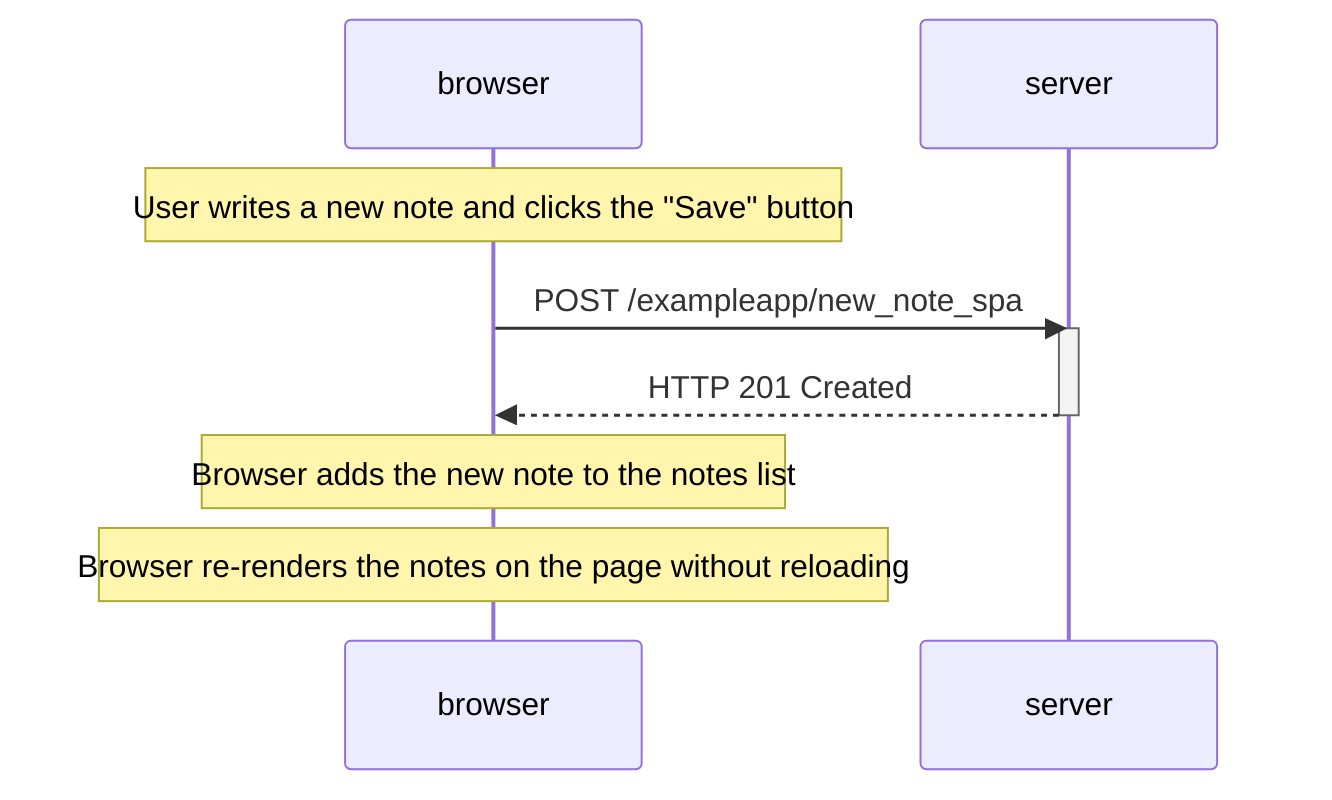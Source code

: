 sequenceDiagram
    participant browser
    participant server

    Note over browser: User writes a new note and clicks the "Save" button

    browser->>server: POST /exampleapp/new_note_spa
    activate server
    server-->>browser: HTTP 201 Created
    deactivate server

    Note over browser: Browser adds the new note to the notes list
    Note over browser: Browser re-renders the notes on the page without reloading